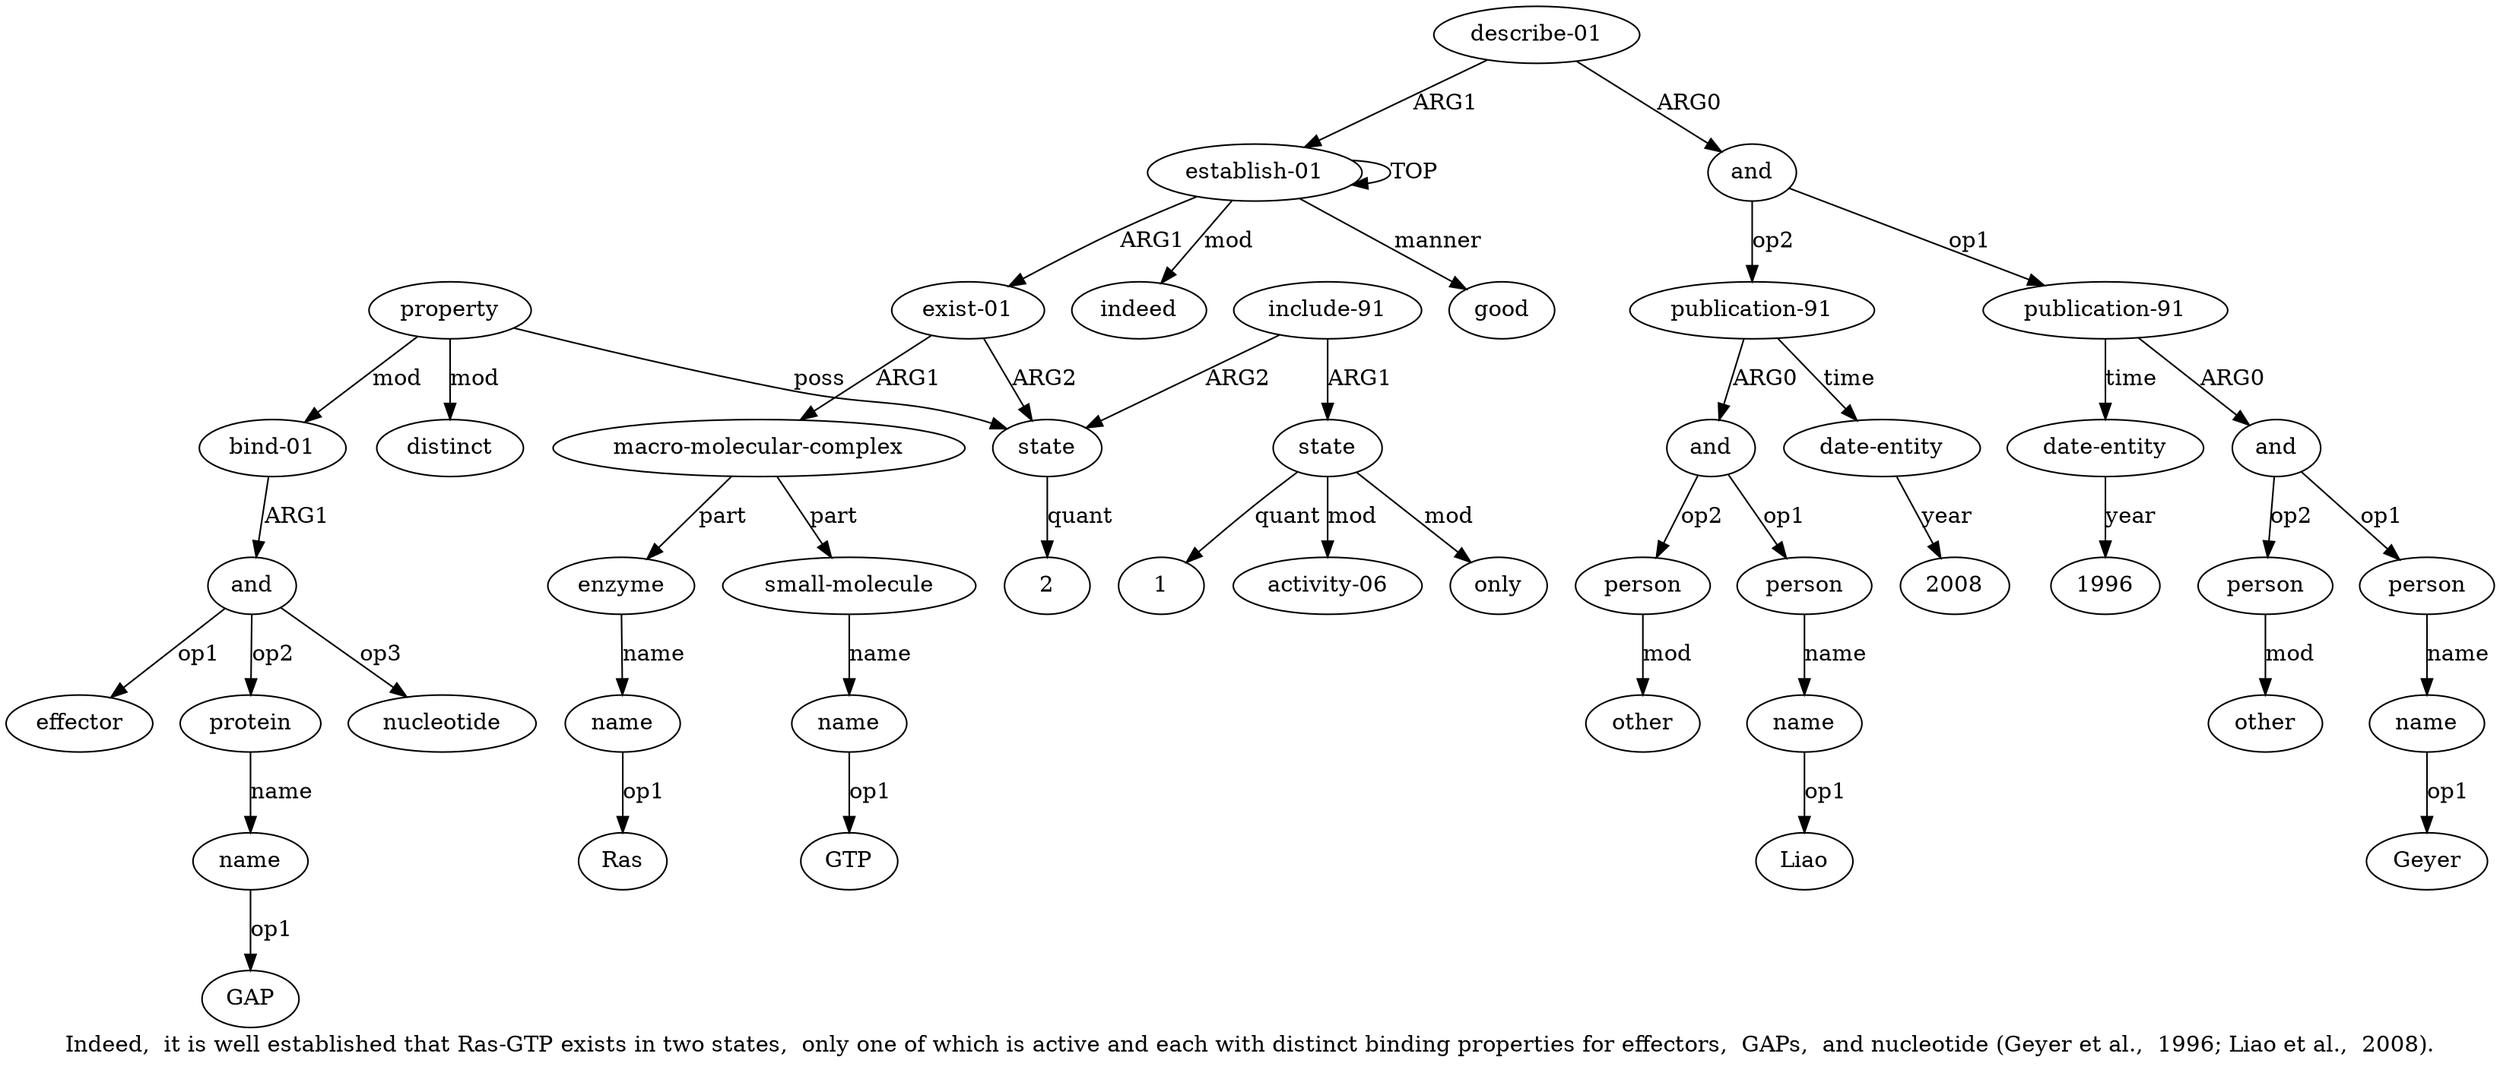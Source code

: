 digraph  {
	graph [label="Indeed,  it is well established that Ras-GTP exists in two states,  only one of which is active and each with distinct binding properties \
for effectors,  GAPs,  and nucleotide (Geyer et al.,  1996; Liao et al.,  2008)."];
	node [label="\N"];
	a20	 [color=black,
		gold_ind=20,
		gold_label=good,
		label=good,
		test_ind=20,
		test_label=good];
	a21	 [color=black,
		gold_ind=21,
		gold_label=indeed,
		label=indeed,
		test_ind=21,
		test_label=indeed];
	a22	 [color=black,
		gold_ind=22,
		gold_label="describe-01",
		label="describe-01",
		test_ind=22,
		test_label="describe-01"];
	a23	 [color=black,
		gold_ind=23,
		gold_label=and,
		label=and,
		test_ind=23,
		test_label=and];
	a22 -> a23 [key=0,
	color=black,
	gold_label=ARG0,
	label=ARG0,
	test_label=ARG0];
a0 [color=black,
	gold_ind=0,
	gold_label="establish-01",
	label="establish-01",
	test_ind=0,
	test_label="establish-01"];
a22 -> a0 [key=0,
color=black,
gold_label=ARG1,
label=ARG1,
test_label=ARG1];
a24 [color=black,
gold_ind=24,
gold_label="publication-91",
label="publication-91",
test_ind=24,
test_label="publication-91"];
a23 -> a24 [key=0,
color=black,
gold_label=op1,
label=op1,
test_label=op1];
a31 [color=black,
gold_ind=31,
gold_label="publication-91",
label="publication-91",
test_ind=31,
test_label="publication-91"];
a23 -> a31 [key=0,
color=black,
gold_label=op2,
label=op2,
test_label=op2];
a25 [color=black,
gold_ind=25,
gold_label=and,
label=and,
test_ind=25,
test_label=and];
a24 -> a25 [key=0,
color=black,
gold_label=ARG0,
label=ARG0,
test_label=ARG0];
a30 [color=black,
gold_ind=30,
gold_label="date-entity",
label="date-entity",
test_ind=30,
test_label="date-entity"];
a24 -> a30 [key=0,
color=black,
gold_label=time,
label=time,
test_label=time];
a26 [color=black,
gold_ind=26,
gold_label=person,
label=person,
test_ind=26,
test_label=person];
a25 -> a26 [key=0,
color=black,
gold_label=op1,
label=op1,
test_label=op1];
a28 [color=black,
gold_ind=28,
gold_label=person,
label=person,
test_ind=28,
test_label=person];
a25 -> a28 [key=0,
color=black,
gold_label=op2,
label=op2,
test_label=op2];
a27 [color=black,
gold_ind=27,
gold_label=name,
label=name,
test_ind=27,
test_label=name];
a26 -> a27 [key=0,
color=black,
gold_label=name,
label=name,
test_label=name];
"a27 Geyer" [color=black,
gold_ind=-1,
gold_label=Geyer,
label=Geyer,
test_ind=-1,
test_label=Geyer];
a27 -> "a27 Geyer" [key=0,
color=black,
gold_label=op1,
label=op1,
test_label=op1];
a29 [color=black,
gold_ind=29,
gold_label=other,
label=other,
test_ind=29,
test_label=other];
a28 -> a29 [key=0,
color=black,
gold_label=mod,
label=mod,
test_label=mod];
a37 [color=black,
gold_ind=37,
gold_label="date-entity",
label="date-entity",
test_ind=37,
test_label="date-entity"];
a31 -> a37 [key=0,
color=black,
gold_label=time,
label=time,
test_label=time];
a32 [color=black,
gold_ind=32,
gold_label=and,
label=and,
test_ind=32,
test_label=and];
a31 -> a32 [key=0,
color=black,
gold_label=ARG0,
label=ARG0,
test_label=ARG0];
"a37 2008" [color=black,
gold_ind=-1,
gold_label=2008,
label=2008,
test_ind=-1,
test_label=2008];
"a6 GTP" [color=black,
gold_ind=-1,
gold_label=GTP,
label=GTP,
test_ind=-1,
test_label=GTP];
"a30 1996" [color=black,
gold_ind=-1,
gold_label=1996,
label=1996,
test_ind=-1,
test_label=1996];
a30 -> "a30 1996" [key=0,
color=black,
gold_label=year,
label=year,
test_label=year];
a37 -> "a37 2008" [key=0,
color=black,
gold_label=year,
label=year,
test_label=year];
a36 [color=black,
gold_ind=36,
gold_label=other,
label=other,
test_ind=36,
test_label=other];
a33 [color=black,
gold_ind=33,
gold_label=person,
label=person,
test_ind=33,
test_label=person];
a34 [color=black,
gold_ind=34,
gold_label=name,
label=name,
test_ind=34,
test_label=name];
a33 -> a34 [key=0,
color=black,
gold_label=name,
label=name,
test_label=name];
"a7 2" [color=black,
gold_ind=-1,
gold_label=2,
label=2,
test_ind=-1,
test_label=2];
a35 [color=black,
gold_ind=35,
gold_label=person,
label=person,
test_ind=35,
test_label=person];
a35 -> a36 [key=0,
color=black,
gold_label=mod,
label=mod,
test_label=mod];
"a34 Liao" [color=black,
gold_ind=-1,
gold_label=Liao,
label=Liao,
test_ind=-1,
test_label=Liao];
a34 -> "a34 Liao" [key=0,
color=black,
gold_label=op1,
label=op1,
test_label=op1];
"a17 GAP" [color=black,
gold_ind=-1,
gold_label=GAP,
label=GAP,
test_ind=-1,
test_label=GAP];
"a4 Ras" [color=black,
gold_ind=-1,
gold_label=Ras,
label=Ras,
test_ind=-1,
test_label=Ras];
a32 -> a33 [key=0,
color=black,
gold_label=op1,
label=op1,
test_label=op1];
a32 -> a35 [key=0,
color=black,
gold_label=op2,
label=op2,
test_label=op2];
"a9 1" [color=black,
gold_ind=-1,
gold_label=1,
label=1,
test_ind=-1,
test_label=1];
a15 [color=black,
gold_ind=15,
gold_label=effector,
label=effector,
test_ind=15,
test_label=effector];
a14 [color=black,
gold_ind=14,
gold_label=and,
label=and,
test_ind=14,
test_label=and];
a14 -> a15 [key=0,
color=black,
gold_label=op1,
label=op1,
test_label=op1];
a16 [color=black,
gold_ind=16,
gold_label=protein,
label=protein,
test_ind=16,
test_label=protein];
a14 -> a16 [key=0,
color=black,
gold_label=op2,
label=op2,
test_label=op2];
a18 [color=black,
gold_ind=18,
gold_label=nucleotide,
label=nucleotide,
test_ind=18,
test_label=nucleotide];
a14 -> a18 [key=0,
color=black,
gold_label=op3,
label=op3,
test_label=op3];
a17 [color=black,
gold_ind=17,
gold_label=name,
label=name,
test_ind=17,
test_label=name];
a17 -> "a17 GAP" [key=0,
color=black,
gold_label=op1,
label=op1,
test_label=op1];
a16 -> a17 [key=0,
color=black,
gold_label=name,
label=name,
test_label=name];
a11 [color=black,
gold_ind=11,
gold_label="activity-06",
label="activity-06",
test_ind=11,
test_label="activity-06"];
a10 [color=black,
gold_ind=10,
gold_label=only,
label=only,
test_ind=10,
test_label=only];
a13 [color=black,
gold_ind=13,
gold_label="bind-01",
label="bind-01",
test_ind=13,
test_label="bind-01"];
a13 -> a14 [key=0,
color=black,
gold_label=ARG1,
label=ARG1,
test_label=ARG1];
a12 [color=black,
gold_ind=12,
gold_label=property,
label=property,
test_ind=12,
test_label=property];
a12 -> a13 [key=0,
color=black,
gold_label=mod,
label=mod,
test_label=mod];
a19 [color=black,
gold_ind=19,
gold_label=distinct,
label=distinct,
test_ind=19,
test_label=distinct];
a12 -> a19 [key=0,
color=black,
gold_label=mod,
label=mod,
test_label=mod];
a7 [color=black,
gold_ind=7,
gold_label=state,
label=state,
test_ind=7,
test_label=state];
a12 -> a7 [key=0,
color=black,
gold_label=poss,
label=poss,
test_label=poss];
a1 [color=black,
gold_ind=1,
gold_label="exist-01",
label="exist-01",
test_ind=1,
test_label="exist-01"];
a2 [color=black,
gold_ind=2,
gold_label="macro-molecular-complex",
label="macro-molecular-complex",
test_ind=2,
test_label="macro-molecular-complex"];
a1 -> a2 [key=0,
color=black,
gold_label=ARG1,
label=ARG1,
test_label=ARG1];
a1 -> a7 [key=0,
color=black,
gold_label=ARG2,
label=ARG2,
test_label=ARG2];
a0 -> a20 [key=0,
color=black,
gold_label=manner,
label=manner,
test_label=manner];
a0 -> a21 [key=0,
color=black,
gold_label=mod,
label=mod,
test_label=mod];
a0 -> a1 [key=0,
color=black,
gold_label=ARG1,
label=ARG1,
test_label=ARG1];
a0 -> a0 [key=0,
color=black,
gold_label=TOP,
label=TOP,
test_label=TOP];
a3 [color=black,
gold_ind=3,
gold_label=enzyme,
label=enzyme,
test_ind=3,
test_label=enzyme];
a4 [color=black,
gold_ind=4,
gold_label=name,
label=name,
test_ind=4,
test_label=name];
a3 -> a4 [key=0,
color=black,
gold_label=name,
label=name,
test_label=name];
a2 -> a3 [key=0,
color=black,
gold_label=part,
label=part,
test_label=part];
a5 [color=black,
gold_ind=5,
gold_label="small-molecule",
label="small-molecule",
test_ind=5,
test_label="small-molecule"];
a2 -> a5 [key=0,
color=black,
gold_label=part,
label=part,
test_label=part];
a6 [color=black,
gold_ind=6,
gold_label=name,
label=name,
test_ind=6,
test_label=name];
a5 -> a6 [key=0,
color=black,
gold_label=name,
label=name,
test_label=name];
a4 -> "a4 Ras" [key=0,
color=black,
gold_label=op1,
label=op1,
test_label=op1];
a7 -> "a7 2" [key=0,
color=black,
gold_label=quant,
label=quant,
test_label=quant];
a6 -> "a6 GTP" [key=0,
color=black,
gold_label=op1,
label=op1,
test_label=op1];
a9 [color=black,
gold_ind=9,
gold_label=state,
label=state,
test_ind=9,
test_label=state];
a9 -> "a9 1" [key=0,
color=black,
gold_label=quant,
label=quant,
test_label=quant];
a9 -> a11 [key=0,
color=black,
gold_label=mod,
label=mod,
test_label=mod];
a9 -> a10 [key=0,
color=black,
gold_label=mod,
label=mod,
test_label=mod];
a8 [color=black,
gold_ind=8,
gold_label="include-91",
label="include-91",
test_ind=8,
test_label="include-91"];
a8 -> a7 [key=0,
color=black,
gold_label=ARG2,
label=ARG2,
test_label=ARG2];
a8 -> a9 [key=0,
color=black,
gold_label=ARG1,
label=ARG1,
test_label=ARG1];
}

